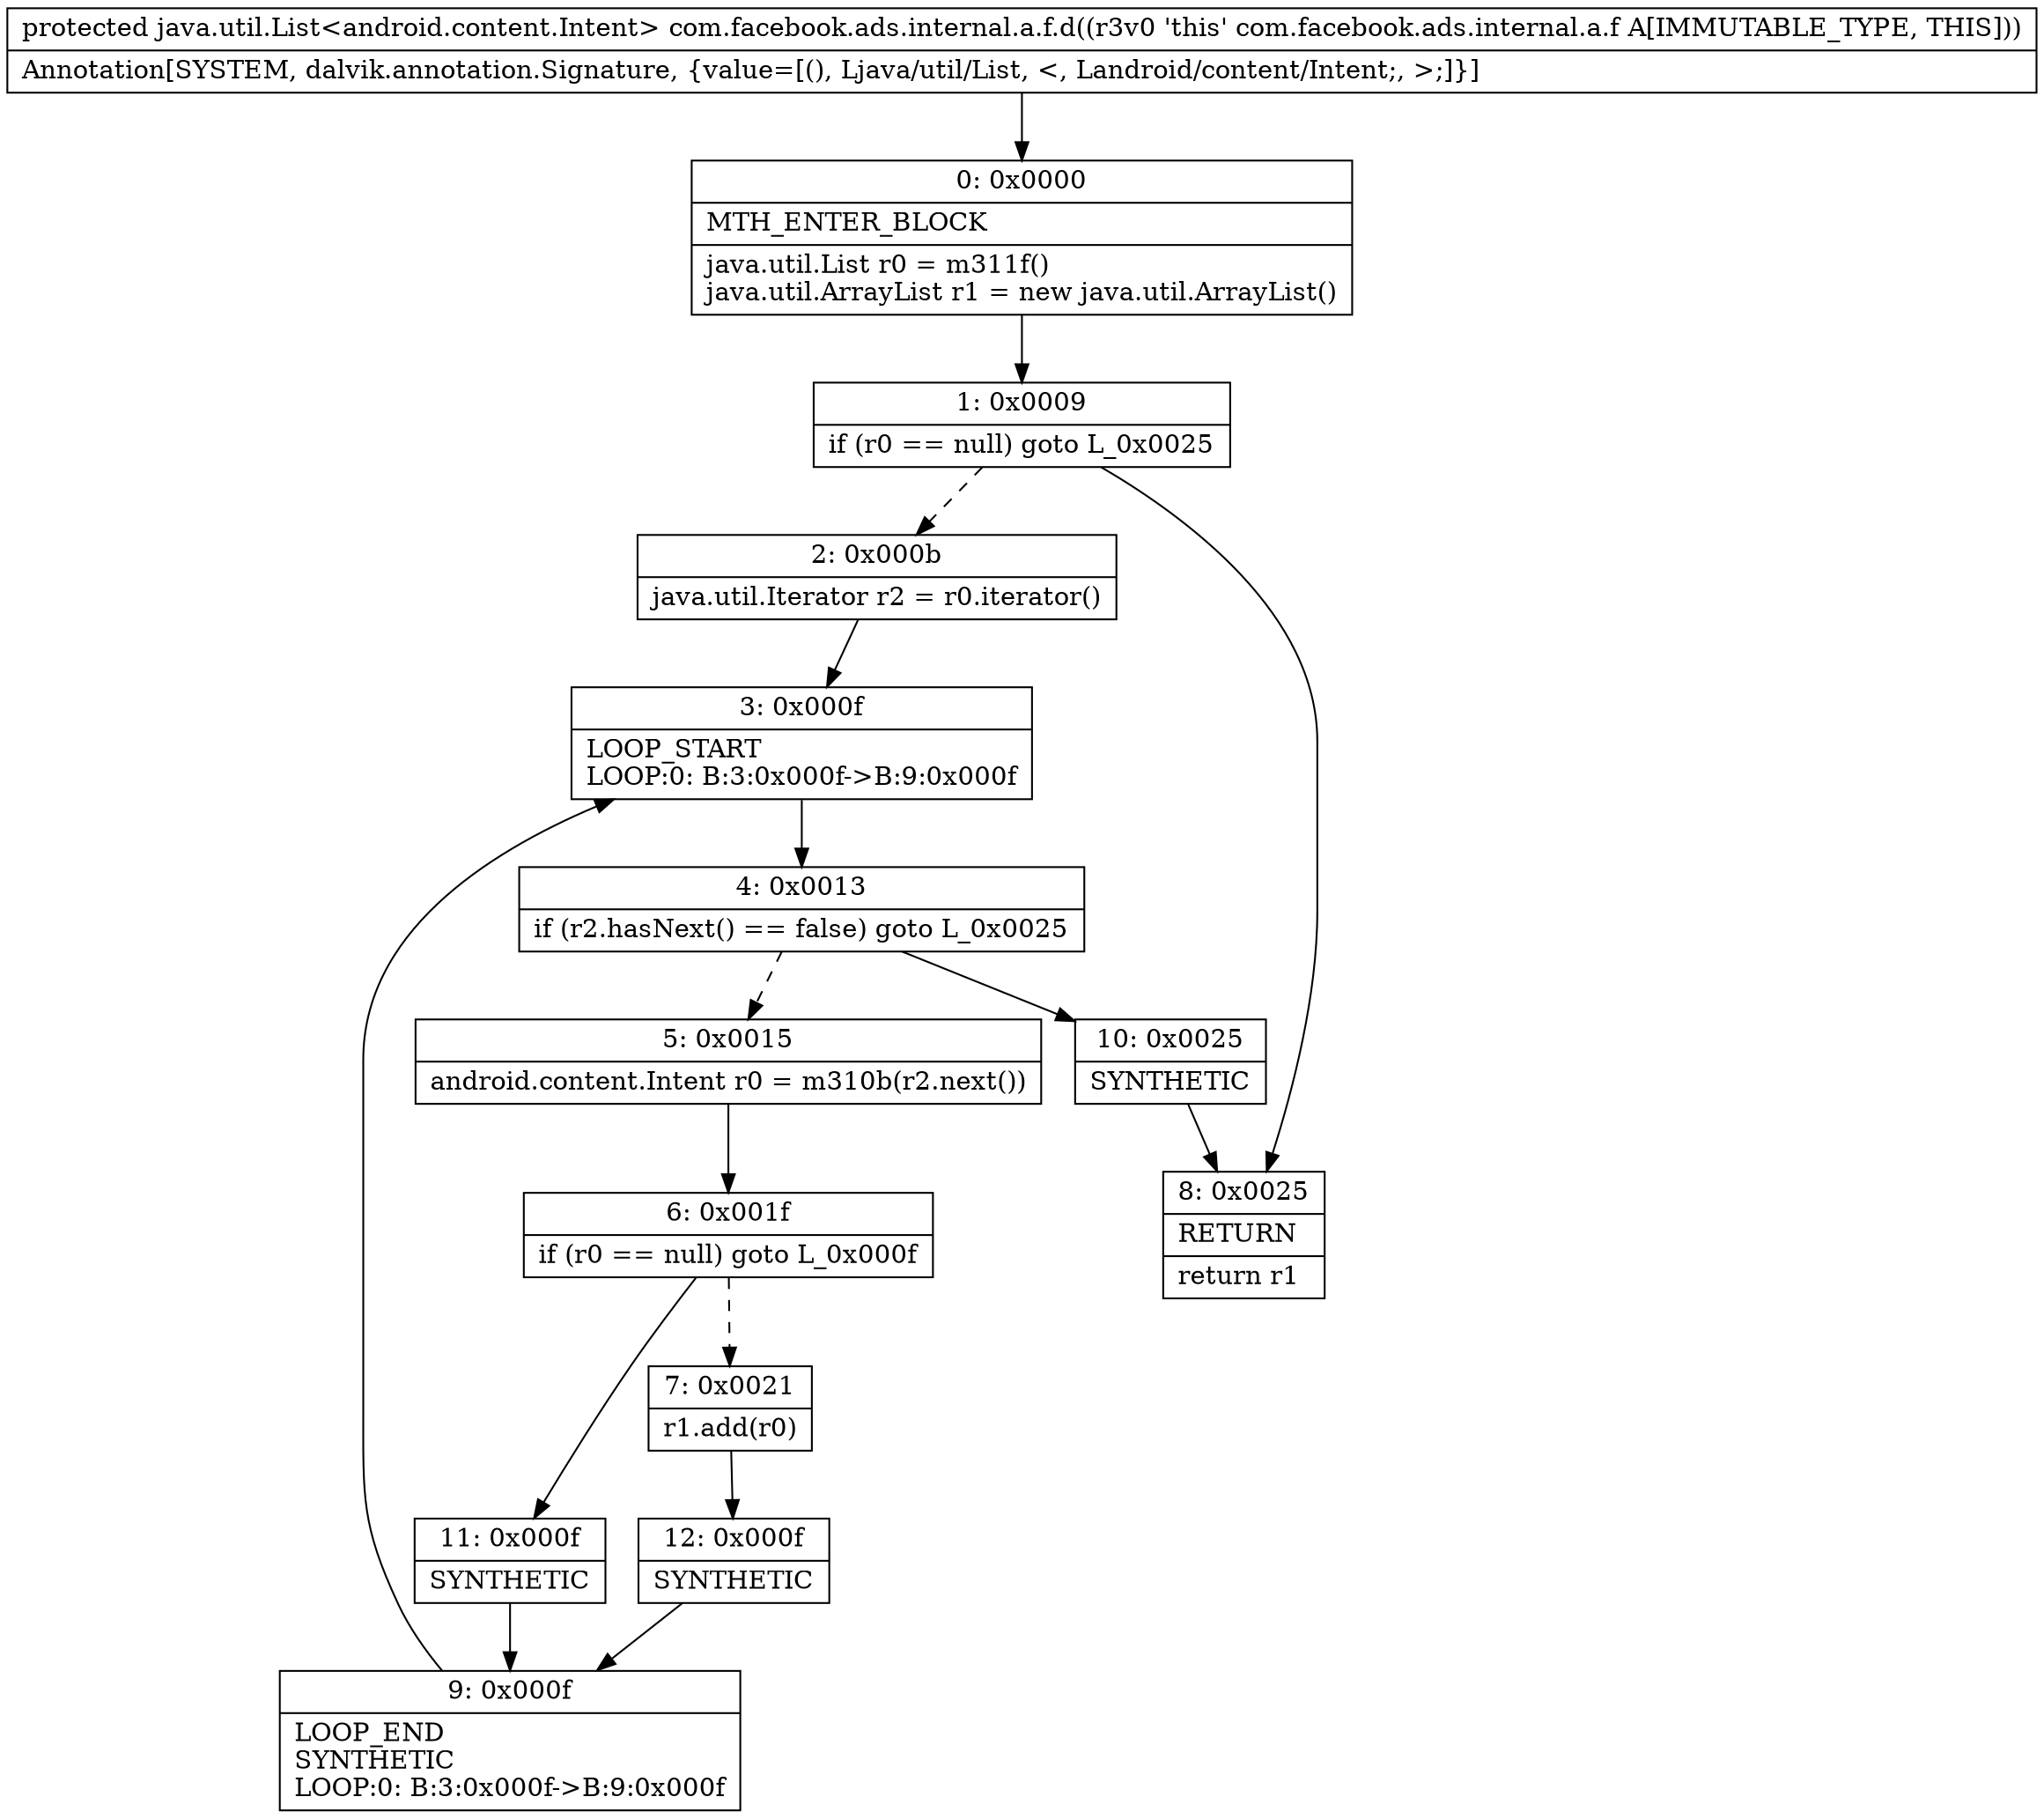 digraph "CFG forcom.facebook.ads.internal.a.f.d()Ljava\/util\/List;" {
Node_0 [shape=record,label="{0\:\ 0x0000|MTH_ENTER_BLOCK\l|java.util.List r0 = m311f()\ljava.util.ArrayList r1 = new java.util.ArrayList()\l}"];
Node_1 [shape=record,label="{1\:\ 0x0009|if (r0 == null) goto L_0x0025\l}"];
Node_2 [shape=record,label="{2\:\ 0x000b|java.util.Iterator r2 = r0.iterator()\l}"];
Node_3 [shape=record,label="{3\:\ 0x000f|LOOP_START\lLOOP:0: B:3:0x000f\-\>B:9:0x000f\l}"];
Node_4 [shape=record,label="{4\:\ 0x0013|if (r2.hasNext() == false) goto L_0x0025\l}"];
Node_5 [shape=record,label="{5\:\ 0x0015|android.content.Intent r0 = m310b(r2.next())\l}"];
Node_6 [shape=record,label="{6\:\ 0x001f|if (r0 == null) goto L_0x000f\l}"];
Node_7 [shape=record,label="{7\:\ 0x0021|r1.add(r0)\l}"];
Node_8 [shape=record,label="{8\:\ 0x0025|RETURN\l|return r1\l}"];
Node_9 [shape=record,label="{9\:\ 0x000f|LOOP_END\lSYNTHETIC\lLOOP:0: B:3:0x000f\-\>B:9:0x000f\l}"];
Node_10 [shape=record,label="{10\:\ 0x0025|SYNTHETIC\l}"];
Node_11 [shape=record,label="{11\:\ 0x000f|SYNTHETIC\l}"];
Node_12 [shape=record,label="{12\:\ 0x000f|SYNTHETIC\l}"];
MethodNode[shape=record,label="{protected java.util.List\<android.content.Intent\> com.facebook.ads.internal.a.f.d((r3v0 'this' com.facebook.ads.internal.a.f A[IMMUTABLE_TYPE, THIS]))  | Annotation[SYSTEM, dalvik.annotation.Signature, \{value=[(), Ljava\/util\/List, \<, Landroid\/content\/Intent;, \>;]\}]\l}"];
MethodNode -> Node_0;
Node_0 -> Node_1;
Node_1 -> Node_2[style=dashed];
Node_1 -> Node_8;
Node_2 -> Node_3;
Node_3 -> Node_4;
Node_4 -> Node_5[style=dashed];
Node_4 -> Node_10;
Node_5 -> Node_6;
Node_6 -> Node_7[style=dashed];
Node_6 -> Node_11;
Node_7 -> Node_12;
Node_9 -> Node_3;
Node_10 -> Node_8;
Node_11 -> Node_9;
Node_12 -> Node_9;
}

